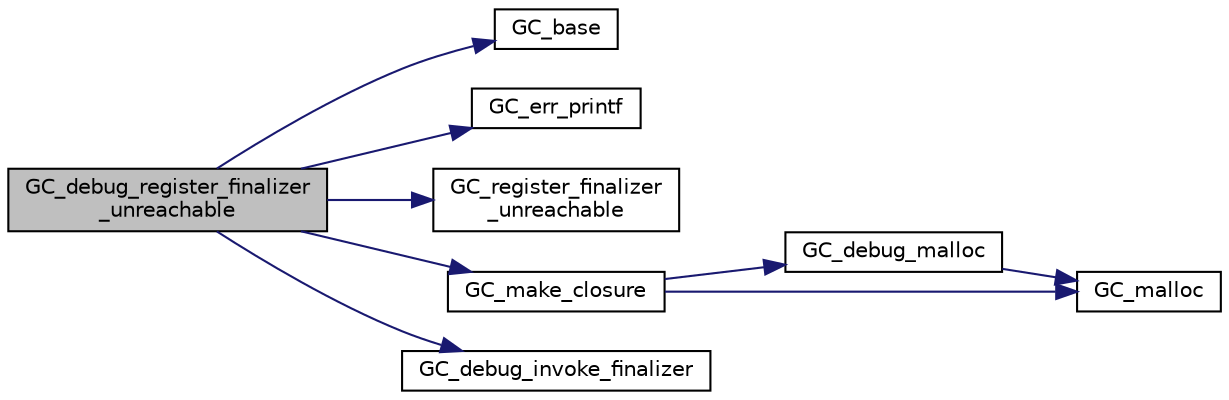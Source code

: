 digraph "GC_debug_register_finalizer_unreachable"
{
  edge [fontname="Helvetica",fontsize="10",labelfontname="Helvetica",labelfontsize="10"];
  node [fontname="Helvetica",fontsize="10",shape=record];
  rankdir="LR";
  Node877 [label="GC_debug_register_finalizer\l_unreachable",height=0.2,width=0.4,color="black", fillcolor="grey75", style="filled", fontcolor="black"];
  Node877 -> Node878 [color="midnightblue",fontsize="10",style="solid",fontname="Helvetica"];
  Node878 [label="GC_base",height=0.2,width=0.4,color="black", fillcolor="white", style="filled",URL="$d0/daa/gc_8h.html#a8b93cd0c8d9c312bbdf0e679d10b680a"];
  Node877 -> Node879 [color="midnightblue",fontsize="10",style="solid",fontname="Helvetica"];
  Node879 [label="GC_err_printf",height=0.2,width=0.4,color="black", fillcolor="white", style="filled",URL="$dd/d79/gc__priv_8h.html#a515817b1cc28538efe42e953361e6cb1"];
  Node877 -> Node880 [color="midnightblue",fontsize="10",style="solid",fontname="Helvetica"];
  Node880 [label="GC_register_finalizer\l_unreachable",height=0.2,width=0.4,color="black", fillcolor="white", style="filled",URL="$d3/d1e/finalize_8c.html#a75f552b4d91d9a9c244495e5bd77134f"];
  Node877 -> Node881 [color="midnightblue",fontsize="10",style="solid",fontname="Helvetica"];
  Node881 [label="GC_make_closure",height=0.2,width=0.4,color="black", fillcolor="white", style="filled",URL="$d3/d7b/dbg__mlc_8c.html#a0d909b267b7ff2bdf81d95a1d81e508e"];
  Node881 -> Node882 [color="midnightblue",fontsize="10",style="solid",fontname="Helvetica"];
  Node882 [label="GC_debug_malloc",height=0.2,width=0.4,color="black", fillcolor="white", style="filled",URL="$d3/d7b/dbg__mlc_8c.html#af373e7a527b1267311ee8f5e249e7f03"];
  Node882 -> Node883 [color="midnightblue",fontsize="10",style="solid",fontname="Helvetica"];
  Node883 [label="GC_malloc",height=0.2,width=0.4,color="black", fillcolor="white", style="filled",URL="$d6/dcd/malloc_8c.html#a9181bcacd1d3f9ffb3567c73e06bd067"];
  Node881 -> Node883 [color="midnightblue",fontsize="10",style="solid",fontname="Helvetica"];
  Node877 -> Node884 [color="midnightblue",fontsize="10",style="solid",fontname="Helvetica"];
  Node884 [label="GC_debug_invoke_finalizer",height=0.2,width=0.4,color="black", fillcolor="white", style="filled",URL="$d3/d7b/dbg__mlc_8c.html#a11f94446abf1541b64505377a6d3b934"];
}
